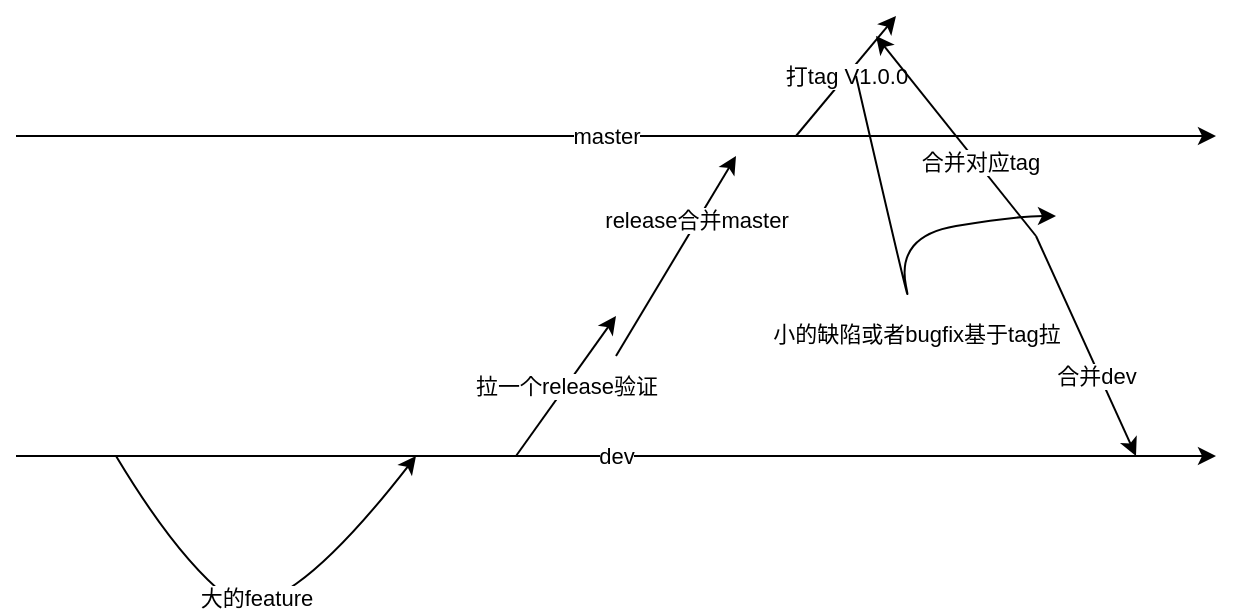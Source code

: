 <mxfile version="16.1.0" type="github">
  <diagram id="XKSF8sdU229nAUPQb4sL" name="第 1 页">
    <mxGraphModel dx="1182" dy="518" grid="1" gridSize="10" guides="1" tooltips="1" connect="1" arrows="1" fold="1" page="1" pageScale="1" pageWidth="827" pageHeight="1169" math="0" shadow="0">
      <root>
        <mxCell id="0" />
        <mxCell id="1" parent="0" />
        <mxCell id="F0wUzAGoNyTFlxlBVDFP-2" value="" style="endArrow=classic;html=1;rounded=0;" edge="1" parent="1">
          <mxGeometry width="50" height="50" relative="1" as="geometry">
            <mxPoint x="120" y="220" as="sourcePoint" />
            <mxPoint x="720" y="220" as="targetPoint" />
          </mxGeometry>
        </mxCell>
        <mxCell id="F0wUzAGoNyTFlxlBVDFP-3" value="master" style="edgeLabel;html=1;align=center;verticalAlign=middle;resizable=0;points=[];" vertex="1" connectable="0" parent="F0wUzAGoNyTFlxlBVDFP-2">
          <mxGeometry x="-0.017" relative="1" as="geometry">
            <mxPoint as="offset" />
          </mxGeometry>
        </mxCell>
        <mxCell id="F0wUzAGoNyTFlxlBVDFP-4" value="dev" style="endArrow=classic;html=1;rounded=0;" edge="1" parent="1">
          <mxGeometry width="50" height="50" relative="1" as="geometry">
            <mxPoint x="120" y="380" as="sourcePoint" />
            <mxPoint x="720" y="380" as="targetPoint" />
          </mxGeometry>
        </mxCell>
        <mxCell id="F0wUzAGoNyTFlxlBVDFP-5" value="" style="curved=1;endArrow=classic;html=1;rounded=0;" edge="1" parent="1">
          <mxGeometry width="50" height="50" relative="1" as="geometry">
            <mxPoint x="170" y="380" as="sourcePoint" />
            <mxPoint x="320" y="380" as="targetPoint" />
            <Array as="points">
              <mxPoint x="200" y="430" />
              <mxPoint x="250" y="470" />
            </Array>
          </mxGeometry>
        </mxCell>
        <mxCell id="F0wUzAGoNyTFlxlBVDFP-7" value="大的feature" style="edgeLabel;html=1;align=center;verticalAlign=middle;resizable=0;points=[];" vertex="1" connectable="0" parent="F0wUzAGoNyTFlxlBVDFP-5">
          <mxGeometry x="-0.484" y="3" relative="1" as="geometry">
            <mxPoint x="36" y="21" as="offset" />
          </mxGeometry>
        </mxCell>
        <mxCell id="F0wUzAGoNyTFlxlBVDFP-8" value="拉一个release验证" style="endArrow=classic;html=1;rounded=0;" edge="1" parent="1">
          <mxGeometry width="50" height="50" relative="1" as="geometry">
            <mxPoint x="370" y="380" as="sourcePoint" />
            <mxPoint x="420" y="310" as="targetPoint" />
          </mxGeometry>
        </mxCell>
        <mxCell id="F0wUzAGoNyTFlxlBVDFP-9" value="" style="endArrow=classic;html=1;rounded=0;" edge="1" parent="1">
          <mxGeometry width="50" height="50" relative="1" as="geometry">
            <mxPoint x="420" y="330" as="sourcePoint" />
            <mxPoint x="480" y="230" as="targetPoint" />
          </mxGeometry>
        </mxCell>
        <mxCell id="F0wUzAGoNyTFlxlBVDFP-10" value="release合并master" style="edgeLabel;html=1;align=center;verticalAlign=middle;resizable=0;points=[];" vertex="1" connectable="0" parent="F0wUzAGoNyTFlxlBVDFP-9">
          <mxGeometry x="0.353" y="1" relative="1" as="geometry">
            <mxPoint as="offset" />
          </mxGeometry>
        </mxCell>
        <mxCell id="F0wUzAGoNyTFlxlBVDFP-11" value="打tag V1.0.0" style="endArrow=classic;html=1;rounded=0;" edge="1" parent="1">
          <mxGeometry width="50" height="50" relative="1" as="geometry">
            <mxPoint x="510" y="220" as="sourcePoint" />
            <mxPoint x="560" y="160" as="targetPoint" />
          </mxGeometry>
        </mxCell>
        <mxCell id="F0wUzAGoNyTFlxlBVDFP-13" value="小的缺陷或者bugfix基于tag拉" style="curved=1;endArrow=classic;html=1;rounded=0;" edge="1" parent="1">
          <mxGeometry width="50" height="50" relative="1" as="geometry">
            <mxPoint x="540" y="190" as="sourcePoint" />
            <mxPoint x="640" y="260" as="targetPoint" />
            <Array as="points">
              <mxPoint x="570" y="320" />
              <mxPoint x="560" y="270" />
              <mxPoint x="620" y="260" />
            </Array>
          </mxGeometry>
        </mxCell>
        <mxCell id="F0wUzAGoNyTFlxlBVDFP-14" value="合并dev" style="endArrow=classic;html=1;rounded=0;" edge="1" parent="1">
          <mxGeometry x="0.26" y="-2" width="50" height="50" relative="1" as="geometry">
            <mxPoint x="630" y="270" as="sourcePoint" />
            <mxPoint x="680" y="380" as="targetPoint" />
            <mxPoint as="offset" />
          </mxGeometry>
        </mxCell>
        <mxCell id="F0wUzAGoNyTFlxlBVDFP-15" value="" style="endArrow=classic;html=1;rounded=0;" edge="1" parent="1">
          <mxGeometry width="50" height="50" relative="1" as="geometry">
            <mxPoint x="630" y="270" as="sourcePoint" />
            <mxPoint x="550" y="170" as="targetPoint" />
          </mxGeometry>
        </mxCell>
        <mxCell id="F0wUzAGoNyTFlxlBVDFP-16" value="合并对应tag" style="edgeLabel;html=1;align=center;verticalAlign=middle;resizable=0;points=[];" vertex="1" connectable="0" parent="F0wUzAGoNyTFlxlBVDFP-15">
          <mxGeometry x="-0.276" y="-1" relative="1" as="geometry">
            <mxPoint as="offset" />
          </mxGeometry>
        </mxCell>
      </root>
    </mxGraphModel>
  </diagram>
</mxfile>
